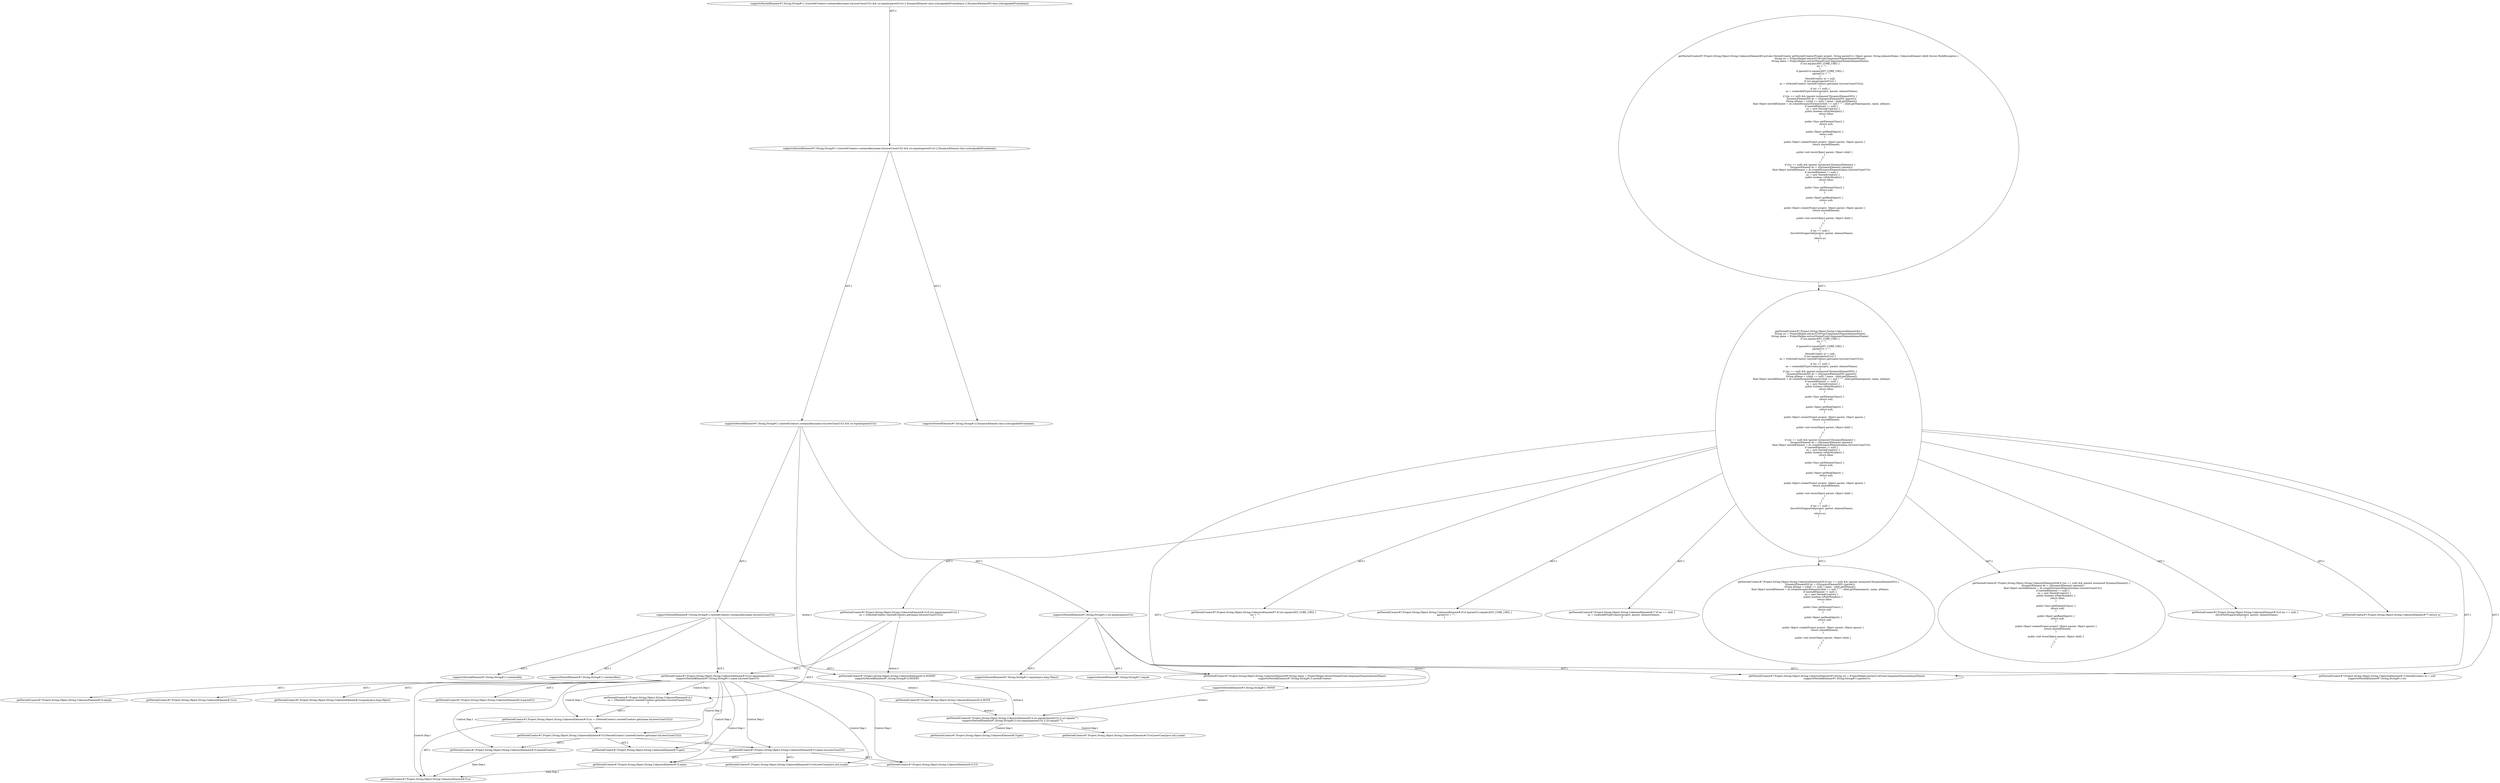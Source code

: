 digraph "Pattern" {
0 [label="getNestedCreator#?,Project,String,Object,String,UnknownElement#14:INSERT
supportsNestedElement#?,String,String#12:INSERT" shape=ellipse]
1 [label="getNestedCreator#?,Project,String,Object,String,UnknownElement#14:if (uri.equals(parentUri)) \{
    nc = ((NestedCreator) (nestedCreators.get(name.toLowerCase(US))));
\}" shape=ellipse]
2 [label="getNestedCreator#?,Project,String,Object,String,UnknownElement#4:\{
    String uri = ProjectHelper.extractUriFromComponentName(elementName);
    String name = ProjectHelper.extractNameFromComponentName(elementName);
    if (uri.equals(ANT_CORE_URI)) \{
        uri = \"\";
    \}
    if (parentUri.equals(ANT_CORE_URI)) \{
        parentUri = \"\";
    \}
    NestedCreator nc = null;
    if (uri.equals(parentUri)) \{
        nc = ((NestedCreator) (nestedCreators.get(name.toLowerCase(US))));
    \}
    if (nc == null) \{
        nc = createAddTypeCreator(project, parent, elementName);
    \}
    if ((nc == null) && (parent instanceof DynamicElementNS)) \{
        DynamicElementNS dc = ((DynamicElementNS) (parent));
        String qName = (child == null) ? name : child.getQName();
        final Object nestedElement = dc.createDynamicElement(child == null ? \"\" : child.getNamespace(), name, qName);
        if (nestedElement != null) \{
            nc = new NestedCreator() \{
                public boolean isPolyMorphic() \{
                    return false;
                \}

                public Class getElementClass() \{
                    return null;
                \}

                public Object getRealObject() \{
                    return null;
                \}

                public Object create(Project project, Object parent, Object ignore) \{
                    return nestedElement;
                \}

                public void store(Object parent, Object child) \{
                \}
            \};
        \}
    \}
    if ((nc == null) && (parent instanceof DynamicElement)) \{
        DynamicElement dc = ((DynamicElement) (parent));
        final Object nestedElement = dc.createDynamicElement(name.toLowerCase(US));
        if (nestedElement != null) \{
            nc = new NestedCreator() \{
                public boolean isPolyMorphic() \{
                    return false;
                \}

                public Class getElementClass() \{
                    return null;
                \}

                public Object getRealObject() \{
                    return null;
                \}

                public Object create(Project project, Object parent, Object ignore) \{
                    return nestedElement;
                \}

                public void store(Object parent, Object child) \{
                \}
            \};
        \}
    \}
    if (nc == null) \{
        throwNotSupported(project, parent, elementName);
    \}
    return nc;
\}" shape=ellipse]
3 [label="getNestedCreator#?,Project,String,Object,String,UnknownElement#2:private NestedCreator getNestedCreator(Project project, String parentUri, Object parent, String elementName, UnknownElement child) throws BuildException \{
    String uri = ProjectHelper.extractUriFromComponentName(elementName);
    String name = ProjectHelper.extractNameFromComponentName(elementName);
    if (uri.equals(ANT_CORE_URI)) \{
        uri = \"\";
    \}
    if (parentUri.equals(ANT_CORE_URI)) \{
        parentUri = \"\";
    \}
    NestedCreator nc = null;
    if (uri.equals(parentUri)) \{
        nc = ((NestedCreator) (nestedCreators.get(name.toLowerCase(US))));
    \}
    if (nc == null) \{
        nc = createAddTypeCreator(project, parent, elementName);
    \}
    if ((nc == null) && (parent instanceof DynamicElementNS)) \{
        DynamicElementNS dc = ((DynamicElementNS) (parent));
        String qName = (child == null) ? name : child.getQName();
        final Object nestedElement = dc.createDynamicElement(child == null ? \"\" : child.getNamespace(), name, qName);
        if (nestedElement != null) \{
            nc = new NestedCreator() \{
                public boolean isPolyMorphic() \{
                    return false;
                \}

                public Class getElementClass() \{
                    return null;
                \}

                public Object getRealObject() \{
                    return null;
                \}

                public Object create(Project project, Object parent, Object ignore) \{
                    return nestedElement;
                \}

                public void store(Object parent, Object child) \{
                \}
            \};
        \}
    \}
    if ((nc == null) && (parent instanceof DynamicElement)) \{
        DynamicElement dc = ((DynamicElement) (parent));
        final Object nestedElement = dc.createDynamicElement(name.toLowerCase(US));
        if (nestedElement != null) \{
            nc = new NestedCreator() \{
                public boolean isPolyMorphic() \{
                    return false;
                \}

                public Class getElementClass() \{
                    return null;
                \}

                public Object getRealObject() \{
                    return null;
                \}

                public Object create(Project project, Object parent, Object ignore) \{
                    return nestedElement;
                \}

                public void store(Object parent, Object child) \{
                \}
            \};
        \}
    \}
    if (nc == null) \{
        throwNotSupported(project, parent, elementName);
    \}
    return nc;
\}" shape=ellipse]
4 [label="getNestedCreator#?,Project,String,Object,String,UnknownElement#5:String uri = ProjectHelper.extractUriFromComponentName(elementName)
supportsNestedElement#?,String,String#11:parentUri" shape=ellipse]
5 [label="getNestedCreator#?,Project,String,Object,String,UnknownElement#6:String name = ProjectHelper.extractNameFromComponentName(elementName)
supportsNestedElement#?,String,String#11:nestedCreators" shape=ellipse]
6 [label="getNestedCreator#?,Project,String,Object,String,UnknownElement#7:if (uri.equals(ANT_CORE_URI)) \{
    uri = \"\";
\}" shape=ellipse]
7 [label="getNestedCreator#?,Project,String,Object,String,UnknownElement#10:if (parentUri.equals(ANT_CORE_URI)) \{
    parentUri = \"\";
\}" shape=ellipse]
8 [label="getNestedCreator#?,Project,String,Object,String,UnknownElement#13:NestedCreator nc = null
supportsNestedElement#?,String,String#11:uri" shape=ellipse]
9 [label="getNestedCreator#?,Project,String,Object,String,UnknownElement#17:if (nc == null) \{
    nc = createAddTypeCreator(project, parent, elementName);
\}" shape=ellipse]
10 [label="getNestedCreator#?,Project,String,Object,String,UnknownElement#20:if ((nc == null) && (parent instanceof DynamicElementNS)) \{
    DynamicElementNS dc = ((DynamicElementNS) (parent));
    String qName = (child == null) ? name : child.getQName();
    final Object nestedElement = dc.createDynamicElement(child == null ? \"\" : child.getNamespace(), name, qName);
    if (nestedElement != null) \{
        nc = new NestedCreator() \{
            public boolean isPolyMorphic() \{
                return false;
            \}

            public Class getElementClass() \{
                return null;
            \}

            public Object getRealObject() \{
                return null;
            \}

            public Object create(Project project, Object parent, Object ignore) \{
                return nestedElement;
            \}

            public void store(Object parent, Object child) \{
            \}
        \};
    \}
\}" shape=ellipse]
11 [label="getNestedCreator#?,Project,String,Object,String,UnknownElement#48:if ((nc == null) && (parent instanceof DynamicElement)) \{
    DynamicElement dc = ((DynamicElement) (parent));
    final Object nestedElement = dc.createDynamicElement(name.toLowerCase(US));
    if (nestedElement != null) \{
        nc = new NestedCreator() \{
            public boolean isPolyMorphic() \{
                return false;
            \}

            public Class getElementClass() \{
                return null;
            \}

            public Object getRealObject() \{
                return null;
            \}

            public Object create(Project project, Object parent, Object ignore) \{
                return nestedElement;
            \}

            public void store(Object parent, Object child) \{
            \}
        \};
    \}
\}" shape=ellipse]
12 [label="getNestedCreator#?,Project,String,Object,String,UnknownElement#74:if (nc == null) \{
    throwNotSupported(project, parent, elementName);
\}" shape=ellipse]
13 [label="getNestedCreator#?,Project,String,Object,String,UnknownElement#77:return nc" shape=ellipse]
14 [label="getNestedCreator#?,Project,String,Object,String,UnknownElement#14:uri.equals(parentUri)
supportsNestedElement#?,String,String#11:name.toLowerCase(US)" shape=ellipse]
15 [label="getNestedCreator#?,Project,String,Object,String,UnknownElement#14:equals" shape=ellipse]
16 [label="getNestedCreator#?,Project,String,Object,String,UnknownElement#14:uri" shape=ellipse]
17 [label="getNestedCreator#?,Project,String,Object,String,UnknownElement#14:equals(java.lang.Object)" shape=ellipse]
18 [label="getNestedCreator#?,Project,String,Object,String,UnknownElement#14:parentUri" shape=ellipse]
19 [label="getNestedCreator#?,Project,String,Object,String,UnknownElement#14:\{
    nc = ((NestedCreator) (nestedCreators.get(name.toLowerCase(US))));
\}" shape=ellipse]
20 [label="getNestedCreator#?,Project,String,Object,String,UnknownElement#15:nc = ((NestedCreator) (nestedCreators.get(name.toLowerCase(US))))" shape=ellipse]
21 [label="getNestedCreator#?,Project,String,Object,String,UnknownElement#15:nc" shape=ellipse]
22 [label="getNestedCreator#?,Project,String,Object,String,UnknownElement#15:((NestedCreator) (nestedCreators.get(name.toLowerCase(US))))" shape=ellipse]
23 [label="getNestedCreator#?,Project,String,Object,String,UnknownElement#15:get()" shape=ellipse]
24 [label="getNestedCreator#?,Project,String,Object,String,UnknownElement#15:nestedCreators" shape=ellipse]
25 [label="getNestedCreator#?,Project,String,Object,String,UnknownElement#15:name.toLowerCase(US)" shape=ellipse]
26 [label="getNestedCreator#?,Project,String,Object,String,UnknownElement#15:toLowerCase(java.util.Locale)" shape=ellipse]
27 [label="getNestedCreator#?,Project,String,Object,String,UnknownElement#15:name" shape=ellipse]
28 [label="getNestedCreator#?,Project,String,Object,String,UnknownElement#15:US" shape=ellipse]
29 [label="getNestedCreator#?,Project,String,Object,String,UnknownElement#14:MOVE" shape=ellipse]
30 [label="getNestedCreator#?,Project,String,Object,String,UnknownElement#14:uri.equals(parentUri) || uri.equals(\"\")
supportsNestedElement#?,String,String#12:(uri.equals(parentUri) || uri.equals(\"\"))" shape=ellipse]
31 [label="getNestedCreator#?,Project,String,Object,String,UnknownElement#15:get()" shape=ellipse]
32 [label="getNestedCreator#?,Project,String,Object,String,UnknownElement#15:toLowerCase(java.util.Locale)" shape=ellipse]
33 [label="supportsNestedElement#?,String,String#11:(nestedCreators.containsKey(name.toLowerCase(US)) && uri.equals(parentUri))" shape=ellipse]
34 [label="supportsNestedElement#?,String,String#11:uri.equals(parentUri)" shape=ellipse]
35 [label="supportsNestedElement#?,String,String#11:containsKey" shape=ellipse]
36 [label="supportsNestedElement#?,String,String#11:equals(java.lang.Object)" shape=ellipse]
37 [label="supportsNestedElement#?,String,String#11:(((nestedCreators.containsKey(name.toLowerCase(US)) && uri.equals(parentUri)) || DynamicElement.class.isAssignableFrom(bean)) || DynamicElementNS.class.isAssignableFrom(bean))" shape=ellipse]
38 [label="supportsNestedElement#?,String,String#11:equals" shape=ellipse]
39 [label="supportsNestedElement#?,String,String#11:nestedCreators.containsKey(name.toLowerCase(US))" shape=ellipse]
40 [label="supportsNestedElement#?,String,String#11:MOVE" shape=ellipse]
41 [label="supportsNestedElement#?,String,String#11:containsKey()" shape=ellipse]
42 [label="supportsNestedElement#?,String,String#11:((nestedCreators.containsKey(name.toLowerCase(US)) && uri.equals(parentUri)) || DynamicElement.class.isAssignableFrom(bean))" shape=ellipse]
43 [label="supportsNestedElement#?,String,String#12:DynamicElement.class.isAssignableFrom(bean)" shape=ellipse]
0 -> 30 [label="Action:2"];
1 -> 0 [label="Action:1"];
1 -> 14 [label="AST:1"];
1 -> 19 [label="AST:1"];
2 -> 1 [label="AST:1"];
2 -> 4 [label="AST:1"];
2 -> 5 [label="AST:1"];
2 -> 6 [label="AST:1"];
2 -> 7 [label="AST:1"];
2 -> 8 [label="AST:1"];
2 -> 9 [label="AST:1"];
2 -> 10 [label="AST:1"];
2 -> 11 [label="AST:1"];
2 -> 12 [label="AST:1"];
2 -> 13 [label="AST:1"];
3 -> 2 [label="AST:1"];
14 -> 15 [label="AST:1"];
14 -> 16 [label="AST:1"];
14 -> 17 [label="AST:1"];
14 -> 18 [label="AST:1"];
14 -> 19 [label="Control Dep:1"];
14 -> 20 [label="Control Dep:1"];
14 -> 21 [label="Control Dep:1"];
14 -> 22 [label="Control Dep:1"];
14 -> 23 [label="Control Dep:1"];
14 -> 24 [label="Control Dep:1"];
14 -> 25 [label="Control Dep:1"];
14 -> 26 [label="Control Dep:1"];
14 -> 27 [label="Control Dep:1"];
14 -> 28 [label="Control Dep:1"];
14 -> 29 [label="Action:1"];
19 -> 20 [label="AST:1"];
20 -> 21 [label="AST:1"];
20 -> 22 [label="AST:1"];
22 -> 24 [label="AST:1"];
22 -> 23 [label="AST:1"];
22 -> 25 [label="AST:1"];
24 -> 21 [label="Data Dep:1"];
25 -> 27 [label="AST:1"];
25 -> 26 [label="AST:1"];
25 -> 28 [label="AST:1"];
27 -> 21 [label="Data Dep:1"];
29 -> 30 [label="Action:1"];
30 -> 31 [label="Control Dep:1"];
30 -> 32 [label="Control Dep:1"];
33 -> 39 [label="AST:1"];
33 -> 34 [label="AST:1"];
33 -> 0 [label="Action:1"];
34 -> 38 [label="AST:1"];
34 -> 8 [label="AST:1"];
34 -> 36 [label="AST:1"];
34 -> 4 [label="AST:1"];
34 -> 40 [label="Action:1"];
37 -> 42 [label="AST:1"];
39 -> 35 [label="AST:1"];
39 -> 5 [label="AST:1"];
39 -> 41 [label="AST:1"];
39 -> 14 [label="AST:1"];
40 -> 30 [label="Action:1"];
42 -> 33 [label="AST:1"];
42 -> 43 [label="AST:1"];
}